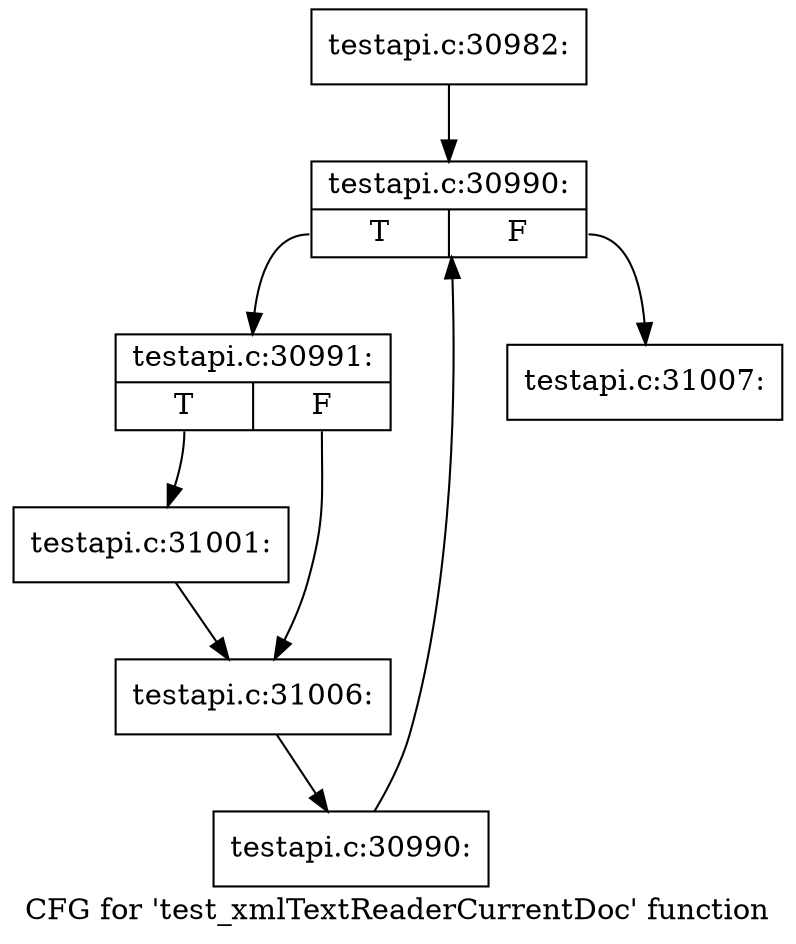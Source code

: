 digraph "CFG for 'test_xmlTextReaderCurrentDoc' function" {
	label="CFG for 'test_xmlTextReaderCurrentDoc' function";

	Node0x515b4b0 [shape=record,label="{testapi.c:30982:}"];
	Node0x515b4b0 -> Node0x5166930;
	Node0x5166930 [shape=record,label="{testapi.c:30990:|{<s0>T|<s1>F}}"];
	Node0x5166930:s0 -> Node0x5166c10;
	Node0x5166930:s1 -> Node0x5166790;
	Node0x5166c10 [shape=record,label="{testapi.c:30991:|{<s0>T|<s1>F}}"];
	Node0x5166c10:s0 -> Node0x5167ad0;
	Node0x5166c10:s1 -> Node0x51682a0;
	Node0x5167ad0 [shape=record,label="{testapi.c:31001:}"];
	Node0x5167ad0 -> Node0x51682a0;
	Node0x51682a0 [shape=record,label="{testapi.c:31006:}"];
	Node0x51682a0 -> Node0x5166b80;
	Node0x5166b80 [shape=record,label="{testapi.c:30990:}"];
	Node0x5166b80 -> Node0x5166930;
	Node0x5166790 [shape=record,label="{testapi.c:31007:}"];
}
